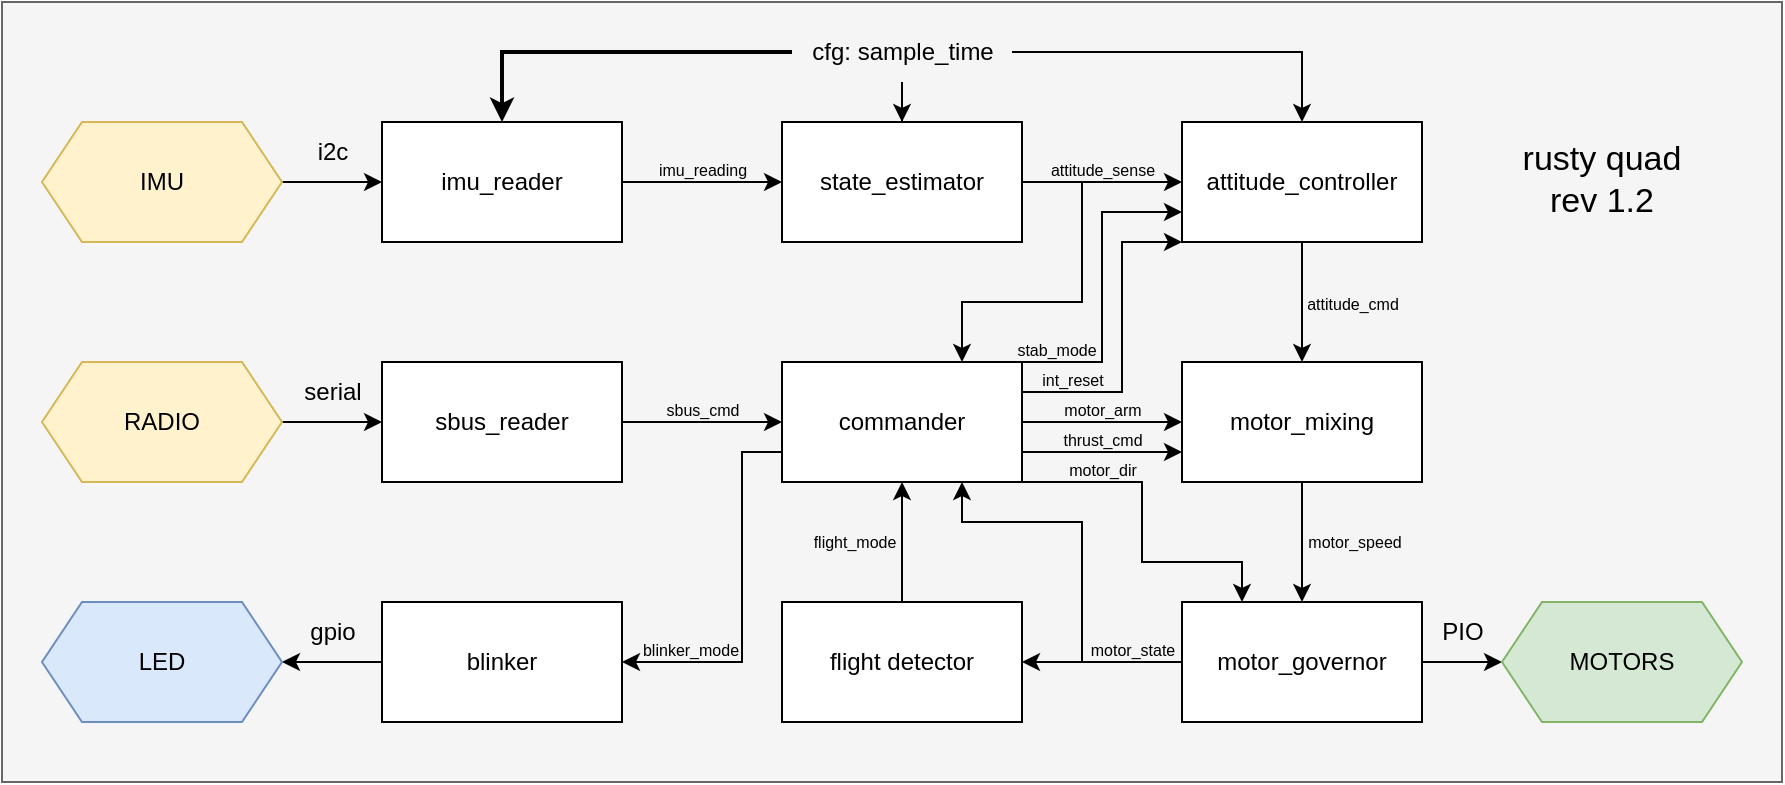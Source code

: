 <mxfile version="21.3.7" type="device">
  <diagram name="Page-1" id="NbtrNdmLKkvxNEdgdX9x">
    <mxGraphModel dx="2257" dy="827" grid="1" gridSize="10" guides="1" tooltips="1" connect="1" arrows="1" fold="1" page="1" pageScale="1" pageWidth="827" pageHeight="1169" math="0" shadow="0">
      <root>
        <mxCell id="0" />
        <mxCell id="1" parent="0" />
        <mxCell id="3Xm38STs5yxu8k0h-UV3-96" value="" style="rounded=0;whiteSpace=wrap;html=1;fillColor=#f5f5f5;fontColor=#333333;strokeColor=#666666;" vertex="1" parent="1">
          <mxGeometry x="-190" y="480" width="890" height="390" as="geometry" />
        </mxCell>
        <mxCell id="3Xm38STs5yxu8k0h-UV3-62" style="edgeStyle=orthogonalEdgeStyle;rounded=0;orthogonalLoop=1;jettySize=auto;html=1;exitX=0.5;exitY=1;exitDx=0;exitDy=0;entryX=0.5;entryY=0;entryDx=0;entryDy=0;" edge="1" parent="1" source="M7MO_eRf0RWuXiJv0OOs-1" target="M7MO_eRf0RWuXiJv0OOs-4">
          <mxGeometry relative="1" as="geometry" />
        </mxCell>
        <mxCell id="M7MO_eRf0RWuXiJv0OOs-1" value="motor_mixing" style="whiteSpace=wrap;html=1;" parent="1" vertex="1">
          <mxGeometry x="400" y="660" width="120" height="60" as="geometry" />
        </mxCell>
        <mxCell id="3Xm38STs5yxu8k0h-UV3-55" style="edgeStyle=orthogonalEdgeStyle;rounded=0;orthogonalLoop=1;jettySize=auto;html=1;exitX=0.5;exitY=1;exitDx=0;exitDy=0;entryX=0.5;entryY=0;entryDx=0;entryDy=0;" edge="1" parent="1" source="M7MO_eRf0RWuXiJv0OOs-3" target="M7MO_eRf0RWuXiJv0OOs-1">
          <mxGeometry relative="1" as="geometry" />
        </mxCell>
        <mxCell id="M7MO_eRf0RWuXiJv0OOs-3" value="attitude_controller" style="whiteSpace=wrap;html=1;" parent="1" vertex="1">
          <mxGeometry x="400" y="540" width="120" height="60" as="geometry" />
        </mxCell>
        <mxCell id="3Xm38STs5yxu8k0h-UV3-63" style="edgeStyle=orthogonalEdgeStyle;rounded=0;orthogonalLoop=1;jettySize=auto;html=1;exitX=1;exitY=0.5;exitDx=0;exitDy=0;entryX=0;entryY=0.5;entryDx=0;entryDy=0;" edge="1" parent="1" source="M7MO_eRf0RWuXiJv0OOs-4" target="3Xm38STs5yxu8k0h-UV3-37">
          <mxGeometry relative="1" as="geometry" />
        </mxCell>
        <mxCell id="3Xm38STs5yxu8k0h-UV3-64" style="edgeStyle=orthogonalEdgeStyle;rounded=0;orthogonalLoop=1;jettySize=auto;html=1;exitX=0;exitY=0.5;exitDx=0;exitDy=0;entryX=1;entryY=0.5;entryDx=0;entryDy=0;" edge="1" parent="1" source="M7MO_eRf0RWuXiJv0OOs-4" target="3Xm38STs5yxu8k0h-UV3-39">
          <mxGeometry relative="1" as="geometry" />
        </mxCell>
        <mxCell id="3Xm38STs5yxu8k0h-UV3-73" style="edgeStyle=orthogonalEdgeStyle;rounded=0;orthogonalLoop=1;jettySize=auto;html=1;exitX=0;exitY=0.5;exitDx=0;exitDy=0;entryX=0.75;entryY=1;entryDx=0;entryDy=0;" edge="1" parent="1" source="M7MO_eRf0RWuXiJv0OOs-4" target="M7MO_eRf0RWuXiJv0OOs-8">
          <mxGeometry relative="1" as="geometry">
            <Array as="points">
              <mxPoint x="350" y="810" />
              <mxPoint x="350" y="740" />
              <mxPoint x="290" y="740" />
            </Array>
          </mxGeometry>
        </mxCell>
        <mxCell id="M7MO_eRf0RWuXiJv0OOs-4" value="motor_governor" style="whiteSpace=wrap;html=1;" parent="1" vertex="1">
          <mxGeometry x="400" y="780" width="120" height="60" as="geometry" />
        </mxCell>
        <mxCell id="M7MO_eRf0RWuXiJv0OOs-10" style="edgeStyle=orthogonalEdgeStyle;rounded=0;orthogonalLoop=1;jettySize=auto;html=1;exitX=1;exitY=0.5;exitDx=0;exitDy=0;entryX=0;entryY=0.5;entryDx=0;entryDy=0;" parent="1" source="M7MO_eRf0RWuXiJv0OOs-6" target="3Xm38STs5yxu8k0h-UV3-3" edge="1">
          <mxGeometry relative="1" as="geometry">
            <mxPoint x="170" y="600" as="targetPoint" />
          </mxGeometry>
        </mxCell>
        <mxCell id="M7MO_eRf0RWuXiJv0OOs-6" value="imu_reader" style="whiteSpace=wrap;html=1;" parent="1" vertex="1">
          <mxGeometry y="540" width="120" height="60" as="geometry" />
        </mxCell>
        <mxCell id="M7MO_eRf0RWuXiJv0OOs-9" style="edgeStyle=orthogonalEdgeStyle;rounded=0;orthogonalLoop=1;jettySize=auto;html=1;exitX=1;exitY=0.5;exitDx=0;exitDy=0;entryX=0;entryY=0.5;entryDx=0;entryDy=0;" parent="1" source="M7MO_eRf0RWuXiJv0OOs-7" target="M7MO_eRf0RWuXiJv0OOs-8" edge="1">
          <mxGeometry relative="1" as="geometry" />
        </mxCell>
        <mxCell id="M7MO_eRf0RWuXiJv0OOs-7" value="sbus_reader" style="whiteSpace=wrap;html=1;" parent="1" vertex="1">
          <mxGeometry y="660" width="120" height="60" as="geometry" />
        </mxCell>
        <mxCell id="M7MO_eRf0RWuXiJv0OOs-12" style="edgeStyle=orthogonalEdgeStyle;rounded=0;orthogonalLoop=1;jettySize=auto;html=1;exitX=1;exitY=0.5;exitDx=0;exitDy=0;entryX=0;entryY=0.5;entryDx=0;entryDy=0;" parent="1" source="M7MO_eRf0RWuXiJv0OOs-8" target="M7MO_eRf0RWuXiJv0OOs-1" edge="1">
          <mxGeometry relative="1" as="geometry" />
        </mxCell>
        <mxCell id="3Xm38STs5yxu8k0h-UV3-53" style="edgeStyle=orthogonalEdgeStyle;rounded=0;orthogonalLoop=1;jettySize=auto;html=1;exitX=0;exitY=0.75;exitDx=0;exitDy=0;entryX=1;entryY=0.5;entryDx=0;entryDy=0;" edge="1" parent="1" source="M7MO_eRf0RWuXiJv0OOs-8" target="3Xm38STs5yxu8k0h-UV3-44">
          <mxGeometry relative="1" as="geometry">
            <Array as="points">
              <mxPoint x="180" y="705" />
              <mxPoint x="180" y="810" />
            </Array>
          </mxGeometry>
        </mxCell>
        <mxCell id="3Xm38STs5yxu8k0h-UV3-56" style="edgeStyle=orthogonalEdgeStyle;rounded=0;orthogonalLoop=1;jettySize=auto;html=1;exitX=1;exitY=0.25;exitDx=0;exitDy=0;entryX=0;entryY=1;entryDx=0;entryDy=0;" edge="1" parent="1" source="M7MO_eRf0RWuXiJv0OOs-8" target="M7MO_eRf0RWuXiJv0OOs-3">
          <mxGeometry relative="1" as="geometry">
            <Array as="points">
              <mxPoint x="370" y="675" />
              <mxPoint x="370" y="600" />
            </Array>
          </mxGeometry>
        </mxCell>
        <mxCell id="3Xm38STs5yxu8k0h-UV3-77" style="edgeStyle=orthogonalEdgeStyle;rounded=0;orthogonalLoop=1;jettySize=auto;html=1;exitX=1;exitY=0.75;exitDx=0;exitDy=0;entryX=0;entryY=0.75;entryDx=0;entryDy=0;" edge="1" parent="1" source="M7MO_eRf0RWuXiJv0OOs-8" target="M7MO_eRf0RWuXiJv0OOs-1">
          <mxGeometry relative="1" as="geometry" />
        </mxCell>
        <mxCell id="3Xm38STs5yxu8k0h-UV3-83" style="edgeStyle=orthogonalEdgeStyle;rounded=0;orthogonalLoop=1;jettySize=auto;html=1;exitX=1;exitY=0;exitDx=0;exitDy=0;entryX=0;entryY=0.75;entryDx=0;entryDy=0;" edge="1" parent="1" source="M7MO_eRf0RWuXiJv0OOs-8" target="M7MO_eRf0RWuXiJv0OOs-3">
          <mxGeometry relative="1" as="geometry">
            <mxPoint x="380" y="600" as="targetPoint" />
            <Array as="points">
              <mxPoint x="360" y="660" />
              <mxPoint x="360" y="585" />
            </Array>
          </mxGeometry>
        </mxCell>
        <mxCell id="3Xm38STs5yxu8k0h-UV3-85" style="edgeStyle=orthogonalEdgeStyle;rounded=0;orthogonalLoop=1;jettySize=auto;html=1;exitX=1;exitY=1;exitDx=0;exitDy=0;entryX=0.25;entryY=0;entryDx=0;entryDy=0;" edge="1" parent="1" source="M7MO_eRf0RWuXiJv0OOs-8" target="M7MO_eRf0RWuXiJv0OOs-4">
          <mxGeometry relative="1" as="geometry">
            <Array as="points">
              <mxPoint x="380" y="720" />
              <mxPoint x="380" y="760" />
              <mxPoint x="430" y="760" />
            </Array>
          </mxGeometry>
        </mxCell>
        <mxCell id="M7MO_eRf0RWuXiJv0OOs-8" value="commander" style="whiteSpace=wrap;html=1;" parent="1" vertex="1">
          <mxGeometry x="200" y="660" width="120" height="60" as="geometry" />
        </mxCell>
        <mxCell id="3Xm38STs5yxu8k0h-UV3-52" style="edgeStyle=orthogonalEdgeStyle;rounded=0;orthogonalLoop=1;jettySize=auto;html=1;exitX=1;exitY=0.5;exitDx=0;exitDy=0;" edge="1" parent="1" source="3Xm38STs5yxu8k0h-UV3-3">
          <mxGeometry relative="1" as="geometry">
            <mxPoint x="400" y="570" as="targetPoint" />
          </mxGeometry>
        </mxCell>
        <mxCell id="3Xm38STs5yxu8k0h-UV3-71" style="edgeStyle=orthogonalEdgeStyle;rounded=0;orthogonalLoop=1;jettySize=auto;html=1;exitX=1;exitY=0.5;exitDx=0;exitDy=0;entryX=0.75;entryY=0;entryDx=0;entryDy=0;" edge="1" parent="1" source="3Xm38STs5yxu8k0h-UV3-3" target="M7MO_eRf0RWuXiJv0OOs-8">
          <mxGeometry relative="1" as="geometry">
            <Array as="points">
              <mxPoint x="350" y="570" />
              <mxPoint x="350" y="630" />
              <mxPoint x="290" y="630" />
            </Array>
          </mxGeometry>
        </mxCell>
        <mxCell id="3Xm38STs5yxu8k0h-UV3-3" value="state_estimator" style="whiteSpace=wrap;html=1;" vertex="1" parent="1">
          <mxGeometry x="200" y="540" width="120" height="60" as="geometry" />
        </mxCell>
        <mxCell id="3Xm38STs5yxu8k0h-UV3-37" value="MOTORS" style="shape=hexagon;perimeter=hexagonPerimeter2;whiteSpace=wrap;html=1;fixedSize=1;fillColor=#d5e8d4;strokeColor=#82b366;" vertex="1" parent="1">
          <mxGeometry x="560" y="780" width="120" height="60" as="geometry" />
        </mxCell>
        <mxCell id="3Xm38STs5yxu8k0h-UV3-57" style="edgeStyle=orthogonalEdgeStyle;rounded=0;orthogonalLoop=1;jettySize=auto;html=1;exitX=0.5;exitY=0;exitDx=0;exitDy=0;entryX=0.5;entryY=1;entryDx=0;entryDy=0;" edge="1" parent="1" source="3Xm38STs5yxu8k0h-UV3-39" target="M7MO_eRf0RWuXiJv0OOs-8">
          <mxGeometry relative="1" as="geometry" />
        </mxCell>
        <mxCell id="3Xm38STs5yxu8k0h-UV3-39" value="flight detector" style="whiteSpace=wrap;html=1;" vertex="1" parent="1">
          <mxGeometry x="200" y="780" width="120" height="60" as="geometry" />
        </mxCell>
        <mxCell id="3Xm38STs5yxu8k0h-UV3-59" style="edgeStyle=orthogonalEdgeStyle;rounded=0;orthogonalLoop=1;jettySize=auto;html=1;exitX=0;exitY=0.5;exitDx=0;exitDy=0;entryX=1;entryY=0.5;entryDx=0;entryDy=0;" edge="1" parent="1" source="3Xm38STs5yxu8k0h-UV3-44" target="3Xm38STs5yxu8k0h-UV3-58">
          <mxGeometry relative="1" as="geometry" />
        </mxCell>
        <mxCell id="3Xm38STs5yxu8k0h-UV3-44" value="blinker" style="whiteSpace=wrap;html=1;" vertex="1" parent="1">
          <mxGeometry y="780" width="120" height="60" as="geometry" />
        </mxCell>
        <mxCell id="3Xm38STs5yxu8k0h-UV3-47" style="edgeStyle=orthogonalEdgeStyle;rounded=0;orthogonalLoop=1;jettySize=auto;html=1;exitX=1;exitY=0.5;exitDx=0;exitDy=0;entryX=0;entryY=0.5;entryDx=0;entryDy=0;" edge="1" parent="1" source="3Xm38STs5yxu8k0h-UV3-46" target="M7MO_eRf0RWuXiJv0OOs-6">
          <mxGeometry relative="1" as="geometry" />
        </mxCell>
        <mxCell id="3Xm38STs5yxu8k0h-UV3-46" value="IMU" style="shape=hexagon;perimeter=hexagonPerimeter2;whiteSpace=wrap;html=1;fixedSize=1;fillColor=#fff2cc;strokeColor=#d6b656;" vertex="1" parent="1">
          <mxGeometry x="-170" y="540" width="120" height="60" as="geometry" />
        </mxCell>
        <mxCell id="3Xm38STs5yxu8k0h-UV3-49" style="edgeStyle=orthogonalEdgeStyle;rounded=0;orthogonalLoop=1;jettySize=auto;html=1;exitX=1;exitY=0.5;exitDx=0;exitDy=0;entryX=0;entryY=0.5;entryDx=0;entryDy=0;" edge="1" parent="1" source="3Xm38STs5yxu8k0h-UV3-48" target="M7MO_eRf0RWuXiJv0OOs-7">
          <mxGeometry relative="1" as="geometry" />
        </mxCell>
        <mxCell id="3Xm38STs5yxu8k0h-UV3-48" value="RADIO" style="shape=hexagon;perimeter=hexagonPerimeter2;whiteSpace=wrap;html=1;fixedSize=1;fillColor=#fff2cc;strokeColor=#d6b656;" vertex="1" parent="1">
          <mxGeometry x="-170" y="660" width="120" height="60" as="geometry" />
        </mxCell>
        <mxCell id="3Xm38STs5yxu8k0h-UV3-50" value="serial" style="text;html=1;align=center;verticalAlign=middle;resizable=0;points=[];autosize=1;strokeColor=none;fillColor=none;" vertex="1" parent="1">
          <mxGeometry x="-50" y="660" width="50" height="30" as="geometry" />
        </mxCell>
        <mxCell id="3Xm38STs5yxu8k0h-UV3-51" value="i2c" style="text;html=1;align=center;verticalAlign=middle;resizable=0;points=[];autosize=1;strokeColor=none;fillColor=none;" vertex="1" parent="1">
          <mxGeometry x="-45" y="540" width="40" height="30" as="geometry" />
        </mxCell>
        <mxCell id="3Xm38STs5yxu8k0h-UV3-58" value="LED" style="shape=hexagon;perimeter=hexagonPerimeter2;whiteSpace=wrap;html=1;fixedSize=1;fillColor=#dae8fc;strokeColor=#6c8ebf;" vertex="1" parent="1">
          <mxGeometry x="-170" y="780" width="120" height="60" as="geometry" />
        </mxCell>
        <mxCell id="3Xm38STs5yxu8k0h-UV3-68" value="PIO" style="text;html=1;align=center;verticalAlign=middle;resizable=0;points=[];autosize=1;strokeColor=none;fillColor=none;" vertex="1" parent="1">
          <mxGeometry x="520" y="780" width="40" height="30" as="geometry" />
        </mxCell>
        <mxCell id="3Xm38STs5yxu8k0h-UV3-69" value="&lt;font style=&quot;font-size: 8px;&quot;&gt;imu_reading&lt;/font&gt;" style="text;html=1;align=center;verticalAlign=middle;resizable=0;points=[];autosize=1;strokeColor=none;fillColor=none;" vertex="1" parent="1">
          <mxGeometry x="125" y="548" width="70" height="30" as="geometry" />
        </mxCell>
        <mxCell id="3Xm38STs5yxu8k0h-UV3-70" value="&lt;font style=&quot;font-size: 8px;&quot;&gt;attitude_sense&lt;/font&gt;" style="text;html=1;align=center;verticalAlign=middle;resizable=0;points=[];autosize=1;strokeColor=none;fillColor=none;" vertex="1" parent="1">
          <mxGeometry x="320" y="548" width="80" height="30" as="geometry" />
        </mxCell>
        <mxCell id="3Xm38STs5yxu8k0h-UV3-74" value="&lt;font style=&quot;font-size: 8px;&quot;&gt;motor_state&lt;br&gt;&lt;/font&gt;" style="text;html=1;align=center;verticalAlign=middle;resizable=0;points=[];autosize=1;strokeColor=none;fillColor=none;" vertex="1" parent="1">
          <mxGeometry x="340" y="788" width="70" height="30" as="geometry" />
        </mxCell>
        <mxCell id="3Xm38STs5yxu8k0h-UV3-76" value="&lt;font style=&quot;font-size: 8px;&quot;&gt;motor_arm&lt;br&gt;&lt;/font&gt;" style="text;html=1;align=center;verticalAlign=middle;resizable=0;points=[];autosize=1;strokeColor=none;fillColor=none;" vertex="1" parent="1">
          <mxGeometry x="330" y="668" width="60" height="30" as="geometry" />
        </mxCell>
        <mxCell id="3Xm38STs5yxu8k0h-UV3-78" value="&lt;font style=&quot;font-size: 8px;&quot;&gt;thrust_cmd&lt;br&gt;&lt;/font&gt;" style="text;html=1;align=center;verticalAlign=middle;resizable=0;points=[];autosize=1;strokeColor=none;fillColor=none;" vertex="1" parent="1">
          <mxGeometry x="330" y="683" width="60" height="30" as="geometry" />
        </mxCell>
        <mxCell id="3Xm38STs5yxu8k0h-UV3-80" value="&lt;font style=&quot;font-size: 8px;&quot;&gt;motor_dir&lt;br&gt;&lt;/font&gt;" style="text;html=1;align=center;verticalAlign=middle;resizable=0;points=[];autosize=1;strokeColor=none;fillColor=none;" vertex="1" parent="1">
          <mxGeometry x="330" y="698" width="60" height="30" as="geometry" />
        </mxCell>
        <mxCell id="3Xm38STs5yxu8k0h-UV3-81" value="&lt;font style=&quot;font-size: 8px;&quot;&gt;blinker_mode&lt;br&gt;&lt;/font&gt;" style="text;html=1;align=center;verticalAlign=middle;resizable=0;points=[];autosize=1;strokeColor=none;fillColor=none;" vertex="1" parent="1">
          <mxGeometry x="119" y="788" width="70" height="30" as="geometry" />
        </mxCell>
        <mxCell id="3Xm38STs5yxu8k0h-UV3-82" value="&lt;font style=&quot;font-size: 8px;&quot;&gt;int_reset&lt;br&gt;&lt;/font&gt;" style="text;html=1;align=center;verticalAlign=middle;resizable=0;points=[];autosize=1;strokeColor=none;fillColor=none;" vertex="1" parent="1">
          <mxGeometry x="320" y="653" width="50" height="30" as="geometry" />
        </mxCell>
        <mxCell id="3Xm38STs5yxu8k0h-UV3-84" value="&lt;font style=&quot;font-size: 8px;&quot;&gt;stab_mode&lt;br&gt;&lt;/font&gt;" style="text;html=1;align=center;verticalAlign=middle;resizable=0;points=[];autosize=1;strokeColor=none;fillColor=none;" vertex="1" parent="1">
          <mxGeometry x="307" y="638" width="60" height="30" as="geometry" />
        </mxCell>
        <mxCell id="3Xm38STs5yxu8k0h-UV3-86" value="&lt;font style=&quot;font-size: 8px;&quot;&gt;attitude_cmd&lt;/font&gt;" style="text;html=1;align=center;verticalAlign=middle;resizable=0;points=[];autosize=1;strokeColor=none;fillColor=none;" vertex="1" parent="1">
          <mxGeometry x="450" y="615" width="70" height="30" as="geometry" />
        </mxCell>
        <mxCell id="3Xm38STs5yxu8k0h-UV3-87" value="&lt;font style=&quot;font-size: 8px;&quot;&gt;motor_speed&lt;/font&gt;" style="text;html=1;align=center;verticalAlign=middle;resizable=0;points=[];autosize=1;strokeColor=none;fillColor=none;" vertex="1" parent="1">
          <mxGeometry x="451" y="734" width="70" height="30" as="geometry" />
        </mxCell>
        <mxCell id="3Xm38STs5yxu8k0h-UV3-88" value="gpio" style="text;html=1;align=center;verticalAlign=middle;resizable=0;points=[];autosize=1;strokeColor=none;fillColor=none;" vertex="1" parent="1">
          <mxGeometry x="-50" y="780" width="50" height="30" as="geometry" />
        </mxCell>
        <mxCell id="3Xm38STs5yxu8k0h-UV3-89" value="&lt;font style=&quot;font-size: 8px;&quot;&gt;sbus_cmd&lt;br&gt;&lt;/font&gt;" style="text;html=1;align=center;verticalAlign=middle;resizable=0;points=[];autosize=1;strokeColor=none;fillColor=none;" vertex="1" parent="1">
          <mxGeometry x="130" y="668" width="60" height="30" as="geometry" />
        </mxCell>
        <mxCell id="3Xm38STs5yxu8k0h-UV3-90" value="&lt;font style=&quot;font-size: 8px;&quot;&gt;flight_mode&lt;br&gt;&lt;/font&gt;" style="text;html=1;align=center;verticalAlign=middle;resizable=0;points=[];autosize=1;strokeColor=none;fillColor=none;" vertex="1" parent="1">
          <mxGeometry x="206" y="734" width="60" height="30" as="geometry" />
        </mxCell>
        <mxCell id="3Xm38STs5yxu8k0h-UV3-93" style="edgeStyle=orthogonalEdgeStyle;rounded=0;orthogonalLoop=1;jettySize=auto;html=1;entryX=0.5;entryY=0;entryDx=0;entryDy=0;strokeWidth=2;" edge="1" parent="1" source="3Xm38STs5yxu8k0h-UV3-92" target="M7MO_eRf0RWuXiJv0OOs-6">
          <mxGeometry relative="1" as="geometry" />
        </mxCell>
        <mxCell id="3Xm38STs5yxu8k0h-UV3-94" value="" style="edgeStyle=orthogonalEdgeStyle;rounded=0;orthogonalLoop=1;jettySize=auto;html=1;" edge="1" parent="1" source="3Xm38STs5yxu8k0h-UV3-92" target="3Xm38STs5yxu8k0h-UV3-3">
          <mxGeometry relative="1" as="geometry" />
        </mxCell>
        <mxCell id="3Xm38STs5yxu8k0h-UV3-95" value="" style="edgeStyle=orthogonalEdgeStyle;rounded=0;orthogonalLoop=1;jettySize=auto;html=1;" edge="1" parent="1" source="3Xm38STs5yxu8k0h-UV3-92" target="M7MO_eRf0RWuXiJv0OOs-3">
          <mxGeometry relative="1" as="geometry" />
        </mxCell>
        <mxCell id="3Xm38STs5yxu8k0h-UV3-92" value="&lt;font style=&quot;font-size: 12px;&quot;&gt;cfg: sample_time&lt;/font&gt;" style="text;html=1;align=center;verticalAlign=middle;resizable=0;points=[];autosize=1;strokeColor=none;fillColor=none;" vertex="1" parent="1">
          <mxGeometry x="205" y="490" width="110" height="30" as="geometry" />
        </mxCell>
        <mxCell id="3Xm38STs5yxu8k0h-UV3-97" value="&lt;font style=&quot;font-size: 17px;&quot;&gt;rusty quad&lt;br&gt;rev 1.2&lt;/font&gt;" style="text;html=1;strokeColor=none;fillColor=none;align=center;verticalAlign=middle;whiteSpace=wrap;rounded=0;" vertex="1" parent="1">
          <mxGeometry x="550" y="540" width="120" height="58" as="geometry" />
        </mxCell>
      </root>
    </mxGraphModel>
  </diagram>
</mxfile>
